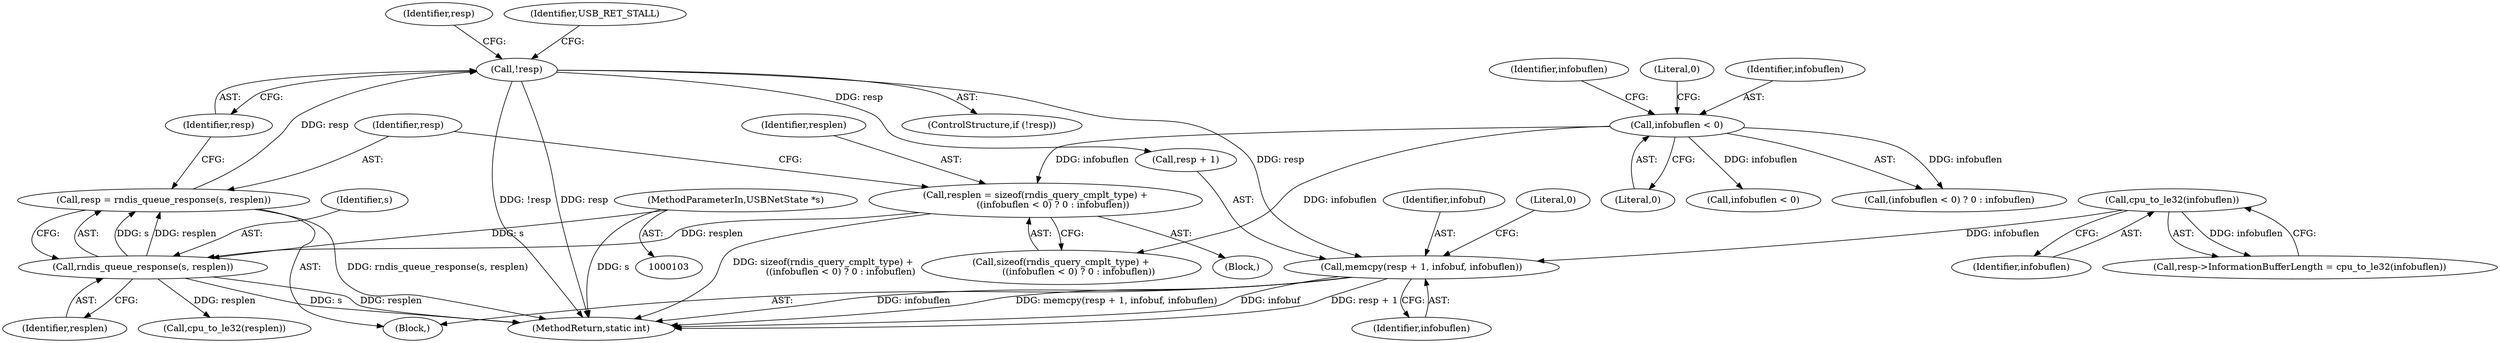 digraph "0_qemu_fe3c546c5ff2a6210f9a4d8561cc64051ca8603e@API" {
"1000242" [label="(Call,memcpy(resp + 1, infobuf, infobuflen))"];
"1000170" [label="(Call,!resp)"];
"1000164" [label="(Call,resp = rndis_queue_response(s, resplen))"];
"1000166" [label="(Call,rndis_queue_response(s, resplen))"];
"1000104" [label="(MethodParameterIn,USBNetState *s)"];
"1000153" [label="(Call,resplen = sizeof(rndis_query_cmplt_type) +\n            ((infobuflen < 0) ? 0 : infobuflen))"];
"1000159" [label="(Call,infobuflen < 0)"];
"1000240" [label="(Call,cpu_to_le32(infobuflen))"];
"1000168" [label="(Identifier,resplen)"];
"1000154" [label="(Identifier,resplen)"];
"1000246" [label="(Identifier,infobuf)"];
"1000176" [label="(Identifier,resp)"];
"1000163" [label="(Identifier,infobuflen)"];
"1000249" [label="(Literal,0)"];
"1000155" [label="(Call,sizeof(rndis_query_cmplt_type) +\n            ((infobuflen < 0) ? 0 : infobuflen))"];
"1000169" [label="(ControlStructure,if (!resp))"];
"1000236" [label="(Call,resp->InformationBufferLength = cpu_to_le32(infobuflen))"];
"1000170" [label="(Call,!resp)"];
"1000171" [label="(Identifier,resp)"];
"1000166" [label="(Call,rndis_queue_response(s, resplen))"];
"1000159" [label="(Call,infobuflen < 0)"];
"1000241" [label="(Identifier,infobuflen)"];
"1000162" [label="(Literal,0)"];
"1000240" [label="(Call,cpu_to_le32(infobuflen))"];
"1000161" [label="(Literal,0)"];
"1000151" [label="(Block,)"];
"1000243" [label="(Call,resp + 1)"];
"1000104" [label="(MethodParameterIn,USBNetState *s)"];
"1000242" [label="(Call,memcpy(resp + 1, infobuf, infobuflen))"];
"1000153" [label="(Call,resplen = sizeof(rndis_query_cmplt_type) +\n            ((infobuflen < 0) ? 0 : infobuflen))"];
"1000250" [label="(MethodReturn,static int)"];
"1000107" [label="(Block,)"];
"1000160" [label="(Identifier,infobuflen)"];
"1000164" [label="(Call,resp = rndis_queue_response(s, resplen))"];
"1000173" [label="(Identifier,USB_RET_STALL)"];
"1000165" [label="(Identifier,resp)"];
"1000194" [label="(Call,infobuflen < 0)"];
"1000247" [label="(Identifier,infobuflen)"];
"1000158" [label="(Call,(infobuflen < 0) ? 0 : infobuflen)"];
"1000191" [label="(Call,cpu_to_le32(resplen))"];
"1000167" [label="(Identifier,s)"];
"1000242" -> "1000107"  [label="AST: "];
"1000242" -> "1000247"  [label="CFG: "];
"1000243" -> "1000242"  [label="AST: "];
"1000246" -> "1000242"  [label="AST: "];
"1000247" -> "1000242"  [label="AST: "];
"1000249" -> "1000242"  [label="CFG: "];
"1000242" -> "1000250"  [label="DDG: memcpy(resp + 1, infobuf, infobuflen)"];
"1000242" -> "1000250"  [label="DDG: infobuf"];
"1000242" -> "1000250"  [label="DDG: resp + 1"];
"1000242" -> "1000250"  [label="DDG: infobuflen"];
"1000170" -> "1000242"  [label="DDG: resp"];
"1000240" -> "1000242"  [label="DDG: infobuflen"];
"1000170" -> "1000169"  [label="AST: "];
"1000170" -> "1000171"  [label="CFG: "];
"1000171" -> "1000170"  [label="AST: "];
"1000173" -> "1000170"  [label="CFG: "];
"1000176" -> "1000170"  [label="CFG: "];
"1000170" -> "1000250"  [label="DDG: resp"];
"1000170" -> "1000250"  [label="DDG: !resp"];
"1000164" -> "1000170"  [label="DDG: resp"];
"1000170" -> "1000243"  [label="DDG: resp"];
"1000164" -> "1000107"  [label="AST: "];
"1000164" -> "1000166"  [label="CFG: "];
"1000165" -> "1000164"  [label="AST: "];
"1000166" -> "1000164"  [label="AST: "];
"1000171" -> "1000164"  [label="CFG: "];
"1000164" -> "1000250"  [label="DDG: rndis_queue_response(s, resplen)"];
"1000166" -> "1000164"  [label="DDG: s"];
"1000166" -> "1000164"  [label="DDG: resplen"];
"1000166" -> "1000168"  [label="CFG: "];
"1000167" -> "1000166"  [label="AST: "];
"1000168" -> "1000166"  [label="AST: "];
"1000166" -> "1000250"  [label="DDG: resplen"];
"1000166" -> "1000250"  [label="DDG: s"];
"1000104" -> "1000166"  [label="DDG: s"];
"1000153" -> "1000166"  [label="DDG: resplen"];
"1000166" -> "1000191"  [label="DDG: resplen"];
"1000104" -> "1000103"  [label="AST: "];
"1000104" -> "1000250"  [label="DDG: s"];
"1000153" -> "1000151"  [label="AST: "];
"1000153" -> "1000155"  [label="CFG: "];
"1000154" -> "1000153"  [label="AST: "];
"1000155" -> "1000153"  [label="AST: "];
"1000165" -> "1000153"  [label="CFG: "];
"1000153" -> "1000250"  [label="DDG: sizeof(rndis_query_cmplt_type) +\n            ((infobuflen < 0) ? 0 : infobuflen)"];
"1000159" -> "1000153"  [label="DDG: infobuflen"];
"1000159" -> "1000158"  [label="AST: "];
"1000159" -> "1000161"  [label="CFG: "];
"1000160" -> "1000159"  [label="AST: "];
"1000161" -> "1000159"  [label="AST: "];
"1000162" -> "1000159"  [label="CFG: "];
"1000163" -> "1000159"  [label="CFG: "];
"1000159" -> "1000155"  [label="DDG: infobuflen"];
"1000159" -> "1000158"  [label="DDG: infobuflen"];
"1000159" -> "1000194"  [label="DDG: infobuflen"];
"1000240" -> "1000236"  [label="AST: "];
"1000240" -> "1000241"  [label="CFG: "];
"1000241" -> "1000240"  [label="AST: "];
"1000236" -> "1000240"  [label="CFG: "];
"1000240" -> "1000236"  [label="DDG: infobuflen"];
}
